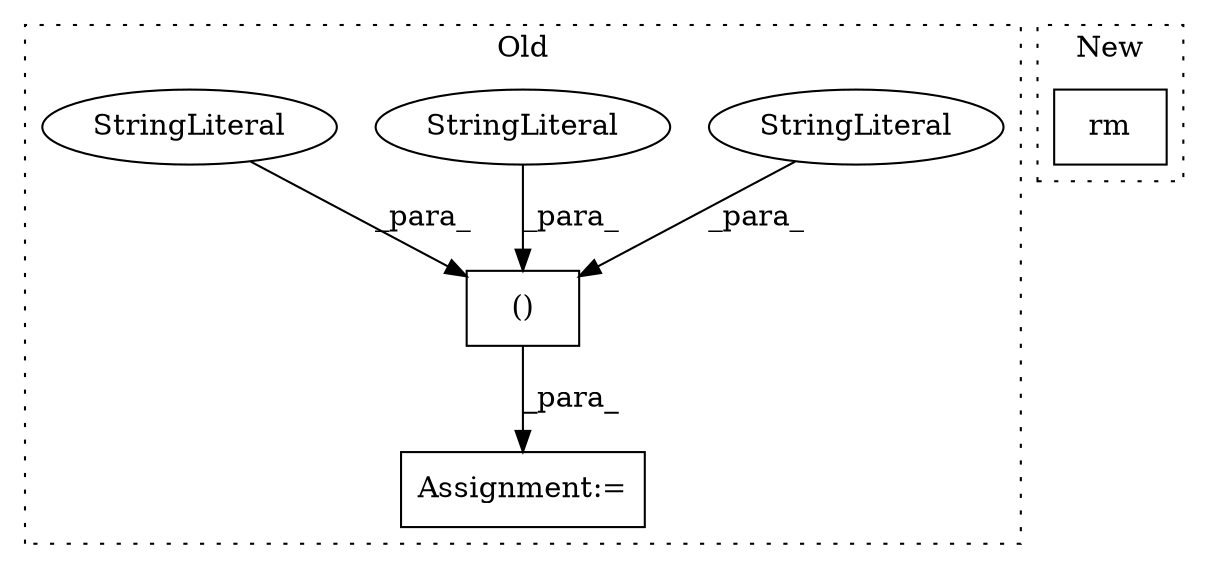 digraph G {
subgraph cluster0 {
1 [label="()" a="106" s="1520" l="36" shape="box"];
3 [label="StringLiteral" a="45" s="1520" l="4" shape="ellipse"];
4 [label="StringLiteral" a="45" s="1537" l="3" shape="ellipse"];
5 [label="StringLiteral" a="45" s="1553" l="3" shape="ellipse"];
6 [label="Assignment:=" a="7" s="1326" l="1" shape="box"];
label = "Old";
style="dotted";
}
subgraph cluster1 {
2 [label="rm" a="32" s="1427,1433" l="3,1" shape="box"];
label = "New";
style="dotted";
}
1 -> 6 [label="_para_"];
3 -> 1 [label="_para_"];
4 -> 1 [label="_para_"];
5 -> 1 [label="_para_"];
}